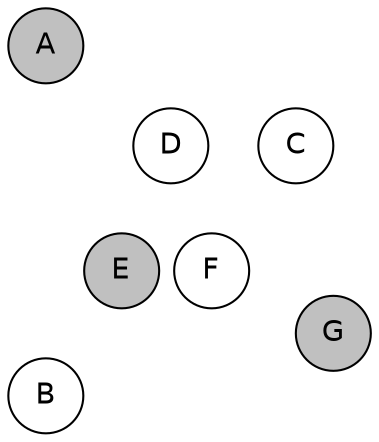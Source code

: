 
graph {

layout = circo;
mindist = .1

node [shape = circle, fontname = Helvetica, margin = 0, style = filled]
edge [style=invis]

subgraph 1 {
	E -- F -- F# -- G -- G# -- A -- A# -- B -- C -- C# -- D -- D# -- E
}

C [fillcolor = white];
C# [fillcolor = gray];
D [fillcolor = white];
D# [fillcolor = white];
E [fillcolor = gray];
F [fillcolor = white];
F# [fillcolor = cadetblue1];
G [fillcolor = gray];
G# [fillcolor = gray];
A [fillcolor = gray];
A# [fillcolor = white];
B [fillcolor = white];
}
